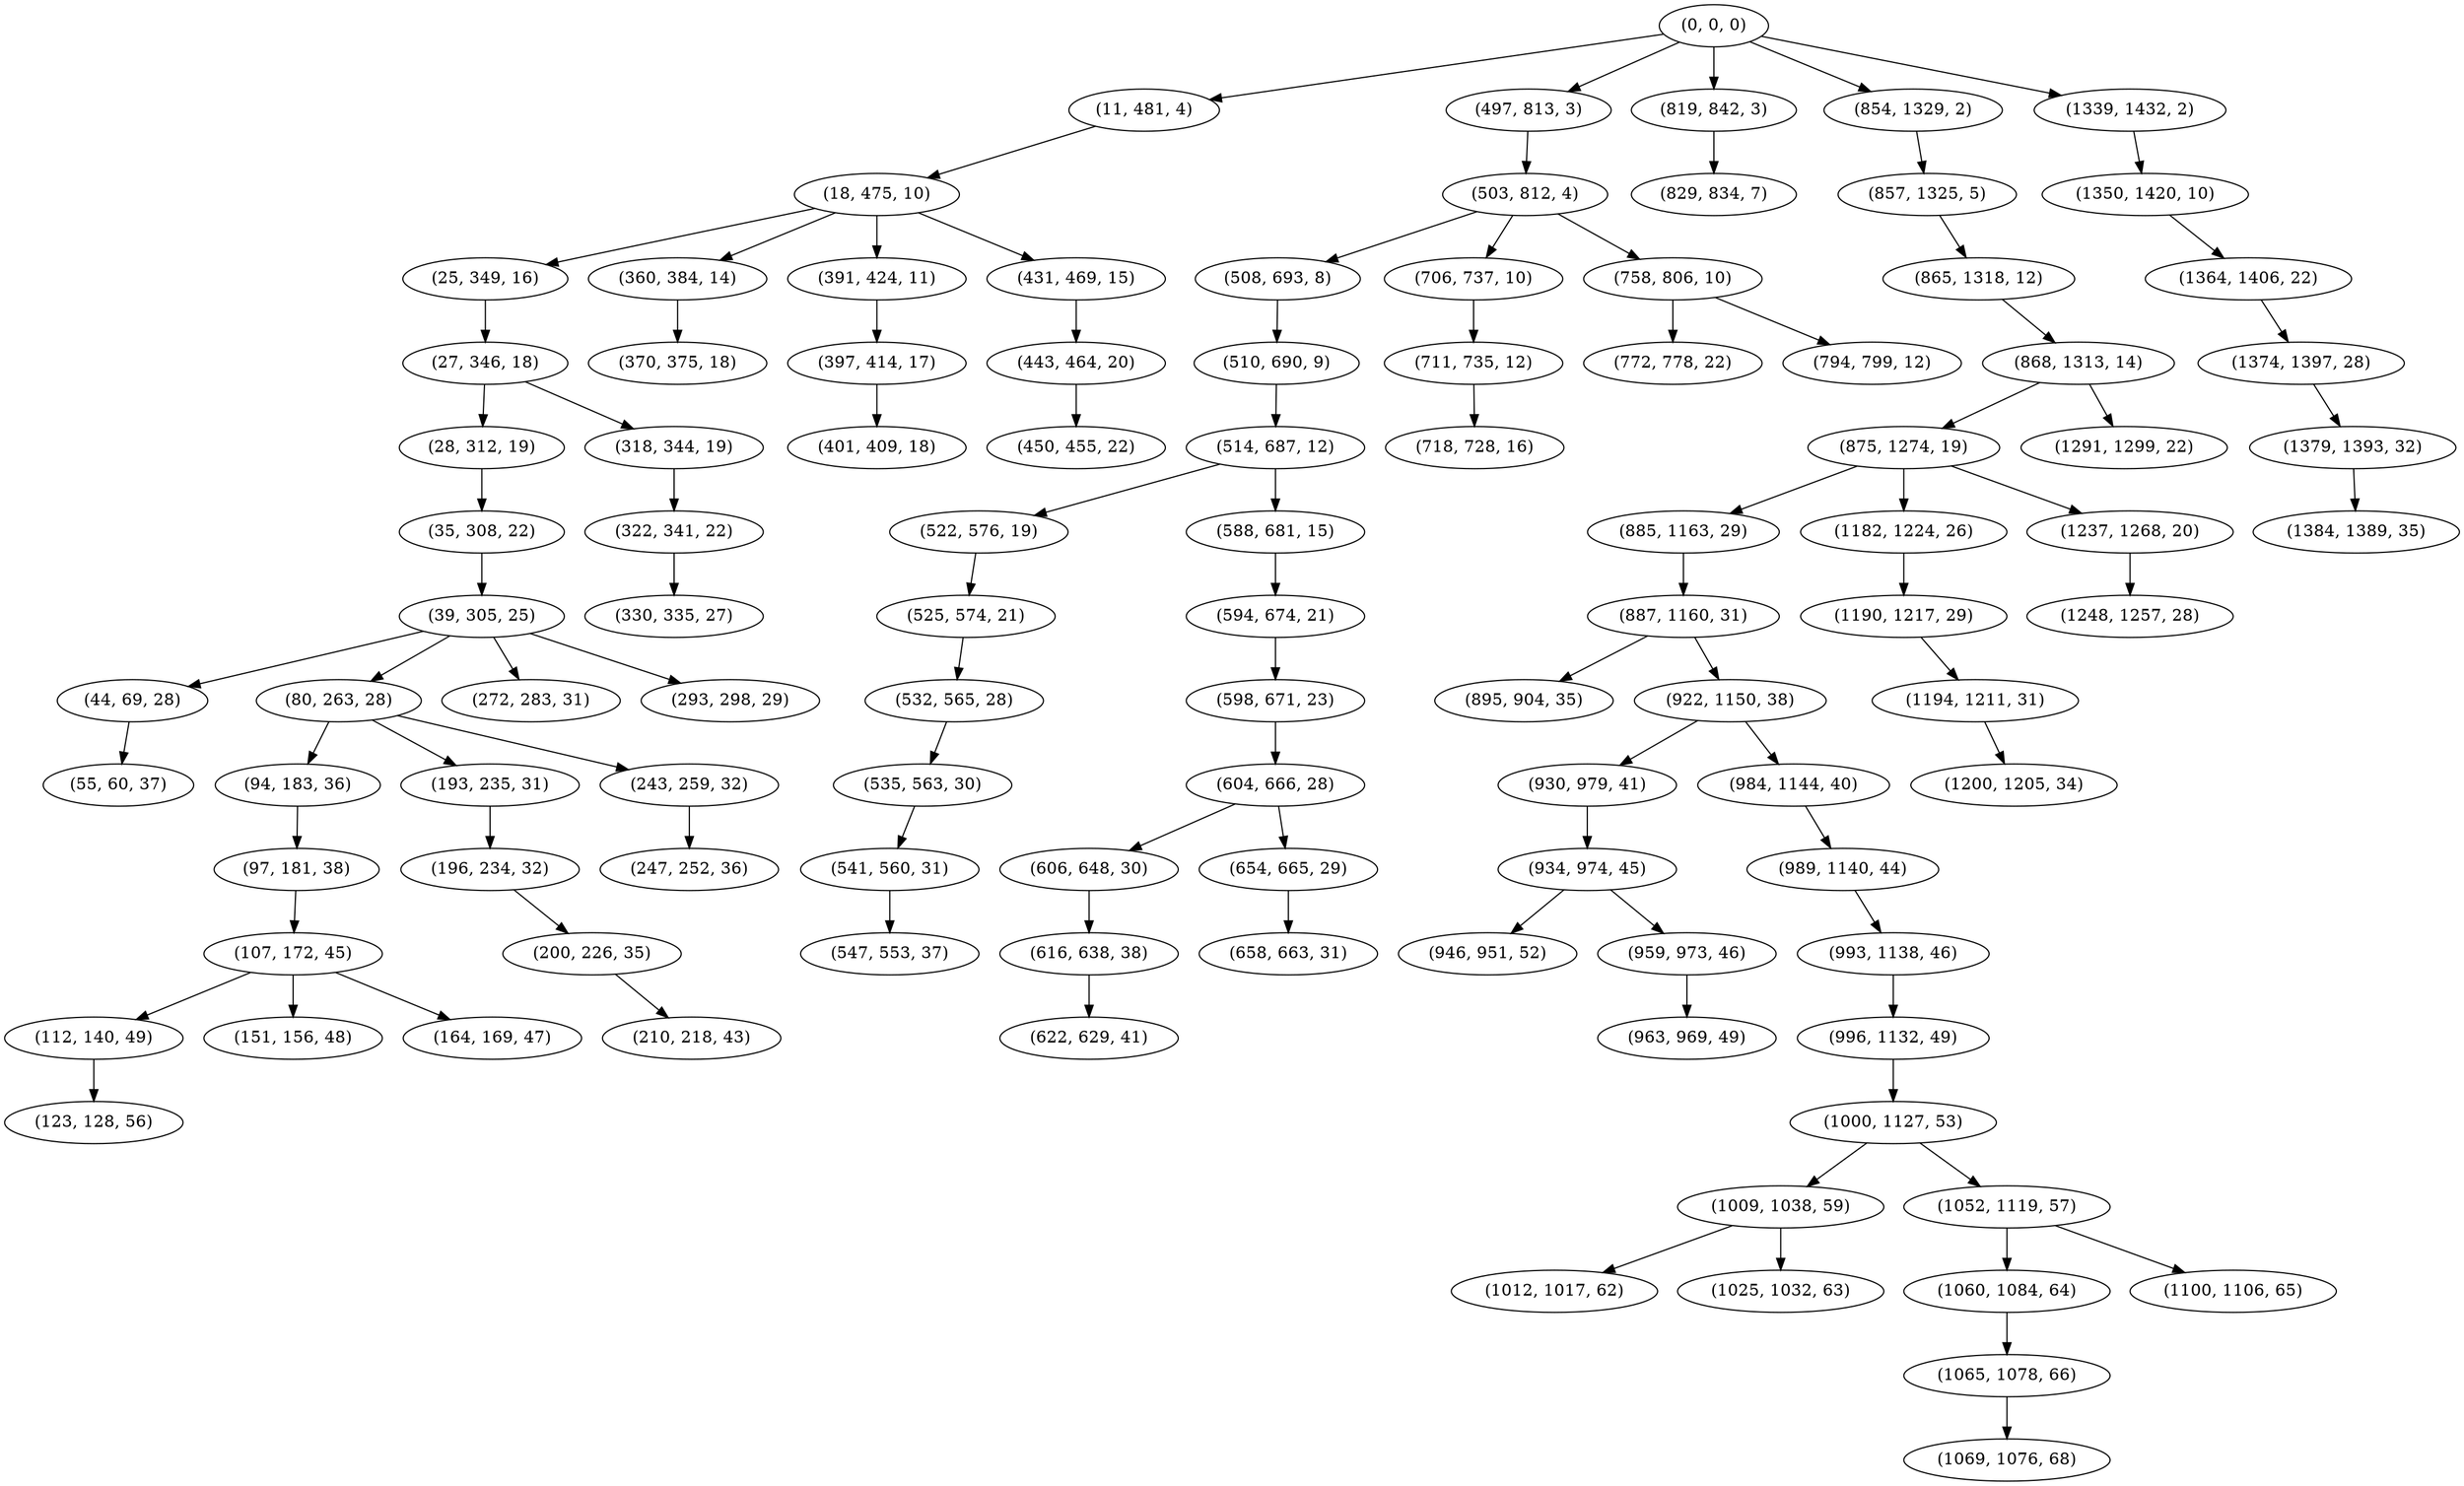 digraph tree {
    "(0, 0, 0)";
    "(11, 481, 4)";
    "(18, 475, 10)";
    "(25, 349, 16)";
    "(27, 346, 18)";
    "(28, 312, 19)";
    "(35, 308, 22)";
    "(39, 305, 25)";
    "(44, 69, 28)";
    "(55, 60, 37)";
    "(80, 263, 28)";
    "(94, 183, 36)";
    "(97, 181, 38)";
    "(107, 172, 45)";
    "(112, 140, 49)";
    "(123, 128, 56)";
    "(151, 156, 48)";
    "(164, 169, 47)";
    "(193, 235, 31)";
    "(196, 234, 32)";
    "(200, 226, 35)";
    "(210, 218, 43)";
    "(243, 259, 32)";
    "(247, 252, 36)";
    "(272, 283, 31)";
    "(293, 298, 29)";
    "(318, 344, 19)";
    "(322, 341, 22)";
    "(330, 335, 27)";
    "(360, 384, 14)";
    "(370, 375, 18)";
    "(391, 424, 11)";
    "(397, 414, 17)";
    "(401, 409, 18)";
    "(431, 469, 15)";
    "(443, 464, 20)";
    "(450, 455, 22)";
    "(497, 813, 3)";
    "(503, 812, 4)";
    "(508, 693, 8)";
    "(510, 690, 9)";
    "(514, 687, 12)";
    "(522, 576, 19)";
    "(525, 574, 21)";
    "(532, 565, 28)";
    "(535, 563, 30)";
    "(541, 560, 31)";
    "(547, 553, 37)";
    "(588, 681, 15)";
    "(594, 674, 21)";
    "(598, 671, 23)";
    "(604, 666, 28)";
    "(606, 648, 30)";
    "(616, 638, 38)";
    "(622, 629, 41)";
    "(654, 665, 29)";
    "(658, 663, 31)";
    "(706, 737, 10)";
    "(711, 735, 12)";
    "(718, 728, 16)";
    "(758, 806, 10)";
    "(772, 778, 22)";
    "(794, 799, 12)";
    "(819, 842, 3)";
    "(829, 834, 7)";
    "(854, 1329, 2)";
    "(857, 1325, 5)";
    "(865, 1318, 12)";
    "(868, 1313, 14)";
    "(875, 1274, 19)";
    "(885, 1163, 29)";
    "(887, 1160, 31)";
    "(895, 904, 35)";
    "(922, 1150, 38)";
    "(930, 979, 41)";
    "(934, 974, 45)";
    "(946, 951, 52)";
    "(959, 973, 46)";
    "(963, 969, 49)";
    "(984, 1144, 40)";
    "(989, 1140, 44)";
    "(993, 1138, 46)";
    "(996, 1132, 49)";
    "(1000, 1127, 53)";
    "(1009, 1038, 59)";
    "(1012, 1017, 62)";
    "(1025, 1032, 63)";
    "(1052, 1119, 57)";
    "(1060, 1084, 64)";
    "(1065, 1078, 66)";
    "(1069, 1076, 68)";
    "(1100, 1106, 65)";
    "(1182, 1224, 26)";
    "(1190, 1217, 29)";
    "(1194, 1211, 31)";
    "(1200, 1205, 34)";
    "(1237, 1268, 20)";
    "(1248, 1257, 28)";
    "(1291, 1299, 22)";
    "(1339, 1432, 2)";
    "(1350, 1420, 10)";
    "(1364, 1406, 22)";
    "(1374, 1397, 28)";
    "(1379, 1393, 32)";
    "(1384, 1389, 35)";
    "(0, 0, 0)" -> "(11, 481, 4)";
    "(0, 0, 0)" -> "(497, 813, 3)";
    "(0, 0, 0)" -> "(819, 842, 3)";
    "(0, 0, 0)" -> "(854, 1329, 2)";
    "(0, 0, 0)" -> "(1339, 1432, 2)";
    "(11, 481, 4)" -> "(18, 475, 10)";
    "(18, 475, 10)" -> "(25, 349, 16)";
    "(18, 475, 10)" -> "(360, 384, 14)";
    "(18, 475, 10)" -> "(391, 424, 11)";
    "(18, 475, 10)" -> "(431, 469, 15)";
    "(25, 349, 16)" -> "(27, 346, 18)";
    "(27, 346, 18)" -> "(28, 312, 19)";
    "(27, 346, 18)" -> "(318, 344, 19)";
    "(28, 312, 19)" -> "(35, 308, 22)";
    "(35, 308, 22)" -> "(39, 305, 25)";
    "(39, 305, 25)" -> "(44, 69, 28)";
    "(39, 305, 25)" -> "(80, 263, 28)";
    "(39, 305, 25)" -> "(272, 283, 31)";
    "(39, 305, 25)" -> "(293, 298, 29)";
    "(44, 69, 28)" -> "(55, 60, 37)";
    "(80, 263, 28)" -> "(94, 183, 36)";
    "(80, 263, 28)" -> "(193, 235, 31)";
    "(80, 263, 28)" -> "(243, 259, 32)";
    "(94, 183, 36)" -> "(97, 181, 38)";
    "(97, 181, 38)" -> "(107, 172, 45)";
    "(107, 172, 45)" -> "(112, 140, 49)";
    "(107, 172, 45)" -> "(151, 156, 48)";
    "(107, 172, 45)" -> "(164, 169, 47)";
    "(112, 140, 49)" -> "(123, 128, 56)";
    "(193, 235, 31)" -> "(196, 234, 32)";
    "(196, 234, 32)" -> "(200, 226, 35)";
    "(200, 226, 35)" -> "(210, 218, 43)";
    "(243, 259, 32)" -> "(247, 252, 36)";
    "(318, 344, 19)" -> "(322, 341, 22)";
    "(322, 341, 22)" -> "(330, 335, 27)";
    "(360, 384, 14)" -> "(370, 375, 18)";
    "(391, 424, 11)" -> "(397, 414, 17)";
    "(397, 414, 17)" -> "(401, 409, 18)";
    "(431, 469, 15)" -> "(443, 464, 20)";
    "(443, 464, 20)" -> "(450, 455, 22)";
    "(497, 813, 3)" -> "(503, 812, 4)";
    "(503, 812, 4)" -> "(508, 693, 8)";
    "(503, 812, 4)" -> "(706, 737, 10)";
    "(503, 812, 4)" -> "(758, 806, 10)";
    "(508, 693, 8)" -> "(510, 690, 9)";
    "(510, 690, 9)" -> "(514, 687, 12)";
    "(514, 687, 12)" -> "(522, 576, 19)";
    "(514, 687, 12)" -> "(588, 681, 15)";
    "(522, 576, 19)" -> "(525, 574, 21)";
    "(525, 574, 21)" -> "(532, 565, 28)";
    "(532, 565, 28)" -> "(535, 563, 30)";
    "(535, 563, 30)" -> "(541, 560, 31)";
    "(541, 560, 31)" -> "(547, 553, 37)";
    "(588, 681, 15)" -> "(594, 674, 21)";
    "(594, 674, 21)" -> "(598, 671, 23)";
    "(598, 671, 23)" -> "(604, 666, 28)";
    "(604, 666, 28)" -> "(606, 648, 30)";
    "(604, 666, 28)" -> "(654, 665, 29)";
    "(606, 648, 30)" -> "(616, 638, 38)";
    "(616, 638, 38)" -> "(622, 629, 41)";
    "(654, 665, 29)" -> "(658, 663, 31)";
    "(706, 737, 10)" -> "(711, 735, 12)";
    "(711, 735, 12)" -> "(718, 728, 16)";
    "(758, 806, 10)" -> "(772, 778, 22)";
    "(758, 806, 10)" -> "(794, 799, 12)";
    "(819, 842, 3)" -> "(829, 834, 7)";
    "(854, 1329, 2)" -> "(857, 1325, 5)";
    "(857, 1325, 5)" -> "(865, 1318, 12)";
    "(865, 1318, 12)" -> "(868, 1313, 14)";
    "(868, 1313, 14)" -> "(875, 1274, 19)";
    "(868, 1313, 14)" -> "(1291, 1299, 22)";
    "(875, 1274, 19)" -> "(885, 1163, 29)";
    "(875, 1274, 19)" -> "(1182, 1224, 26)";
    "(875, 1274, 19)" -> "(1237, 1268, 20)";
    "(885, 1163, 29)" -> "(887, 1160, 31)";
    "(887, 1160, 31)" -> "(895, 904, 35)";
    "(887, 1160, 31)" -> "(922, 1150, 38)";
    "(922, 1150, 38)" -> "(930, 979, 41)";
    "(922, 1150, 38)" -> "(984, 1144, 40)";
    "(930, 979, 41)" -> "(934, 974, 45)";
    "(934, 974, 45)" -> "(946, 951, 52)";
    "(934, 974, 45)" -> "(959, 973, 46)";
    "(959, 973, 46)" -> "(963, 969, 49)";
    "(984, 1144, 40)" -> "(989, 1140, 44)";
    "(989, 1140, 44)" -> "(993, 1138, 46)";
    "(993, 1138, 46)" -> "(996, 1132, 49)";
    "(996, 1132, 49)" -> "(1000, 1127, 53)";
    "(1000, 1127, 53)" -> "(1009, 1038, 59)";
    "(1000, 1127, 53)" -> "(1052, 1119, 57)";
    "(1009, 1038, 59)" -> "(1012, 1017, 62)";
    "(1009, 1038, 59)" -> "(1025, 1032, 63)";
    "(1052, 1119, 57)" -> "(1060, 1084, 64)";
    "(1052, 1119, 57)" -> "(1100, 1106, 65)";
    "(1060, 1084, 64)" -> "(1065, 1078, 66)";
    "(1065, 1078, 66)" -> "(1069, 1076, 68)";
    "(1182, 1224, 26)" -> "(1190, 1217, 29)";
    "(1190, 1217, 29)" -> "(1194, 1211, 31)";
    "(1194, 1211, 31)" -> "(1200, 1205, 34)";
    "(1237, 1268, 20)" -> "(1248, 1257, 28)";
    "(1339, 1432, 2)" -> "(1350, 1420, 10)";
    "(1350, 1420, 10)" -> "(1364, 1406, 22)";
    "(1364, 1406, 22)" -> "(1374, 1397, 28)";
    "(1374, 1397, 28)" -> "(1379, 1393, 32)";
    "(1379, 1393, 32)" -> "(1384, 1389, 35)";
}
